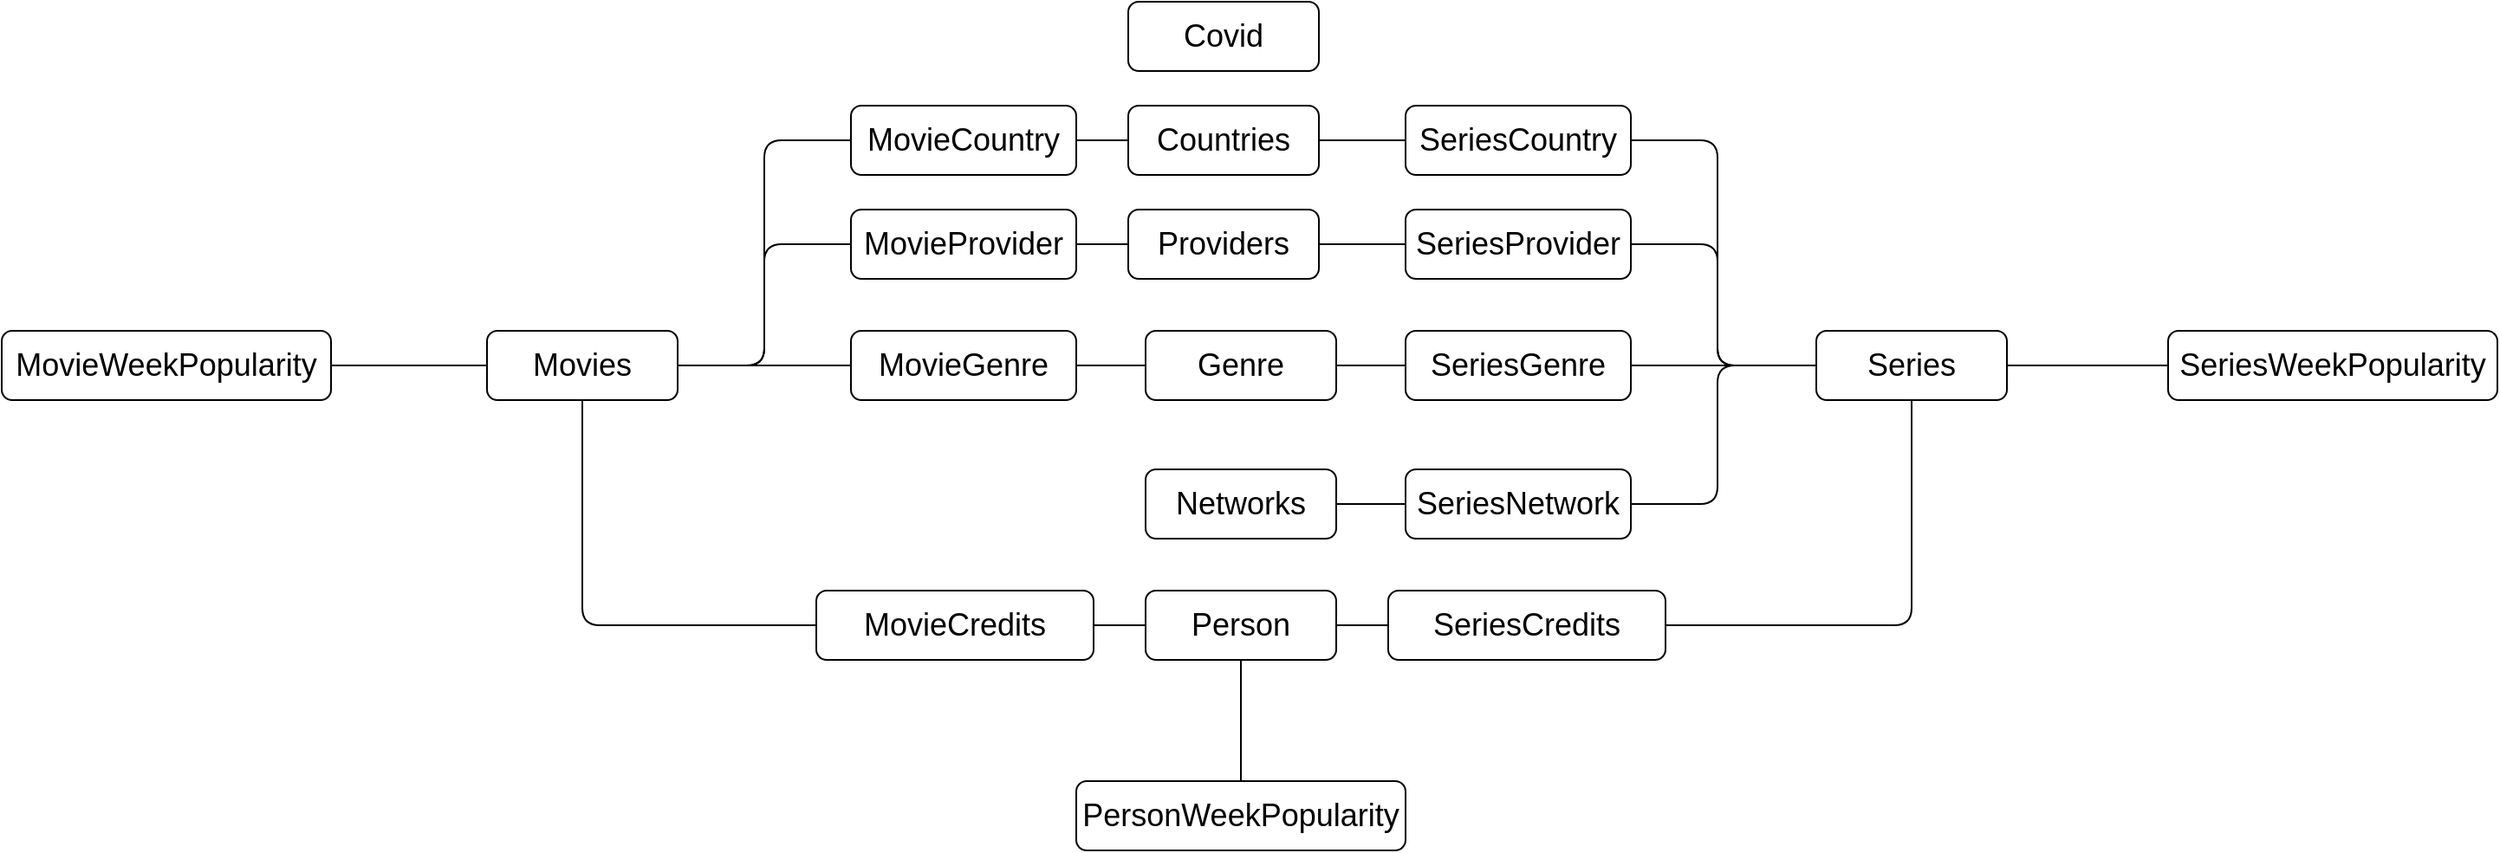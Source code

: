 <mxfile version="14.5.1" type="device"><diagram id="tqU1XhsgDGI8H137yu5I" name="Seite-1"><mxGraphModel dx="1913" dy="806" grid="1" gridSize="10" guides="1" tooltips="1" connect="1" arrows="1" fold="1" page="1" pageScale="1" pageWidth="827" pageHeight="1169" math="0" shadow="0"><root><mxCell id="0"/><mxCell id="1" parent="0"/><mxCell id="TVhVvaBk8heQN5dg0YHM-1" value="&lt;font style=&quot;font-size: 18px&quot;&gt;Covid&lt;/font&gt;" style="rounded=1;whiteSpace=wrap;html=1;" vertex="1" parent="1"><mxGeometry x="430" y="80" width="110" height="40" as="geometry"/></mxCell><mxCell id="TVhVvaBk8heQN5dg0YHM-2" value="&lt;font style=&quot;font-size: 18px&quot;&gt;Countries&lt;/font&gt;" style="rounded=1;whiteSpace=wrap;html=1;" vertex="1" parent="1"><mxGeometry x="430" y="140" width="110" height="40" as="geometry"/></mxCell><mxCell id="TVhVvaBk8heQN5dg0YHM-3" value="&lt;font style=&quot;font-size: 18px&quot;&gt;Networks&lt;/font&gt;" style="rounded=1;whiteSpace=wrap;html=1;" vertex="1" parent="1"><mxGeometry x="440" y="350" width="110" height="40" as="geometry"/></mxCell><mxCell id="TVhVvaBk8heQN5dg0YHM-4" value="&lt;font style=&quot;font-size: 18px&quot;&gt;Providers&lt;/font&gt;" style="rounded=1;whiteSpace=wrap;html=1;" vertex="1" parent="1"><mxGeometry x="430" y="200" width="110" height="40" as="geometry"/></mxCell><mxCell id="TVhVvaBk8heQN5dg0YHM-5" value="&lt;font style=&quot;font-size: 18px&quot;&gt;Movies&lt;/font&gt;" style="rounded=1;whiteSpace=wrap;html=1;" vertex="1" parent="1"><mxGeometry x="60" y="270" width="110" height="40" as="geometry"/></mxCell><mxCell id="TVhVvaBk8heQN5dg0YHM-6" value="" style="endArrow=none;html=1;exitX=1;exitY=0.5;exitDx=0;exitDy=0;entryX=0;entryY=0.5;entryDx=0;entryDy=0;" edge="1" parent="1" source="TVhVvaBk8heQN5dg0YHM-5" target="TVhVvaBk8heQN5dg0YHM-7"><mxGeometry width="50" height="50" relative="1" as="geometry"><mxPoint x="310" y="380" as="sourcePoint"/><mxPoint x="330" y="220" as="targetPoint"/><Array as="points"><mxPoint x="220" y="290"/><mxPoint x="220" y="160"/></Array></mxGeometry></mxCell><mxCell id="TVhVvaBk8heQN5dg0YHM-7" value="&lt;font style=&quot;font-size: 18px&quot;&gt;MovieCountry&lt;/font&gt;" style="rounded=1;whiteSpace=wrap;html=1;" vertex="1" parent="1"><mxGeometry x="270" y="140" width="130" height="40" as="geometry"/></mxCell><mxCell id="TVhVvaBk8heQN5dg0YHM-8" value="" style="endArrow=none;html=1;entryX=1;entryY=0.5;entryDx=0;entryDy=0;exitX=0;exitY=0.5;exitDx=0;exitDy=0;" edge="1" parent="1" source="TVhVvaBk8heQN5dg0YHM-2" target="TVhVvaBk8heQN5dg0YHM-7"><mxGeometry width="50" height="50" relative="1" as="geometry"><mxPoint x="370" y="270" as="sourcePoint"/><mxPoint x="420" y="220" as="targetPoint"/></mxGeometry></mxCell><mxCell id="TVhVvaBk8heQN5dg0YHM-9" value="&lt;font style=&quot;font-size: 18px&quot;&gt;MovieProvider&lt;/font&gt;" style="rounded=1;whiteSpace=wrap;html=1;" vertex="1" parent="1"><mxGeometry x="270" y="200" width="130" height="40" as="geometry"/></mxCell><mxCell id="TVhVvaBk8heQN5dg0YHM-10" value="" style="endArrow=none;html=1;exitX=1;exitY=0.5;exitDx=0;exitDy=0;entryX=0;entryY=0.5;entryDx=0;entryDy=0;" edge="1" parent="1" source="TVhVvaBk8heQN5dg0YHM-5" target="TVhVvaBk8heQN5dg0YHM-9"><mxGeometry width="50" height="50" relative="1" as="geometry"><mxPoint x="210" y="340" as="sourcePoint"/><mxPoint x="260" y="290" as="targetPoint"/><Array as="points"><mxPoint x="220" y="290"/><mxPoint x="220" y="220"/></Array></mxGeometry></mxCell><mxCell id="TVhVvaBk8heQN5dg0YHM-11" value="" style="endArrow=none;html=1;entryX=1;entryY=0.5;entryDx=0;entryDy=0;exitX=0;exitY=0.5;exitDx=0;exitDy=0;" edge="1" parent="1" source="TVhVvaBk8heQN5dg0YHM-4" target="TVhVvaBk8heQN5dg0YHM-9"><mxGeometry width="50" height="50" relative="1" as="geometry"><mxPoint x="440" y="170" as="sourcePoint"/><mxPoint x="410" y="170" as="targetPoint"/></mxGeometry></mxCell><mxCell id="TVhVvaBk8heQN5dg0YHM-12" value="&lt;font style=&quot;font-size: 18px&quot;&gt;Genre&lt;/font&gt;" style="rounded=1;whiteSpace=wrap;html=1;" vertex="1" parent="1"><mxGeometry x="440" y="270" width="110" height="40" as="geometry"/></mxCell><mxCell id="TVhVvaBk8heQN5dg0YHM-13" value="&lt;font style=&quot;font-size: 18px&quot;&gt;MovieGenre&lt;/font&gt;" style="rounded=1;whiteSpace=wrap;html=1;" vertex="1" parent="1"><mxGeometry x="270" y="270" width="130" height="40" as="geometry"/></mxCell><mxCell id="TVhVvaBk8heQN5dg0YHM-14" value="" style="endArrow=none;html=1;exitX=1;exitY=0.5;exitDx=0;exitDy=0;entryX=0;entryY=0.5;entryDx=0;entryDy=0;" edge="1" parent="1" source="TVhVvaBk8heQN5dg0YHM-5" target="TVhVvaBk8heQN5dg0YHM-13"><mxGeometry width="50" height="50" relative="1" as="geometry"><mxPoint x="200" y="400" as="sourcePoint"/><mxPoint x="250" y="350" as="targetPoint"/></mxGeometry></mxCell><mxCell id="TVhVvaBk8heQN5dg0YHM-15" value="" style="endArrow=none;html=1;entryX=1;entryY=0.5;entryDx=0;entryDy=0;exitX=0;exitY=0.5;exitDx=0;exitDy=0;" edge="1" parent="1" source="TVhVvaBk8heQN5dg0YHM-12" target="TVhVvaBk8heQN5dg0YHM-13"><mxGeometry width="50" height="50" relative="1" as="geometry"><mxPoint x="440" y="230" as="sourcePoint"/><mxPoint x="410" y="230" as="targetPoint"/></mxGeometry></mxCell><mxCell id="TVhVvaBk8heQN5dg0YHM-16" value="&lt;font style=&quot;font-size: 18px&quot;&gt;MovieWeekPopularity&lt;/font&gt;" style="rounded=1;whiteSpace=wrap;html=1;" vertex="1" parent="1"><mxGeometry x="-220" y="270" width="190" height="40" as="geometry"/></mxCell><mxCell id="TVhVvaBk8heQN5dg0YHM-17" value="" style="endArrow=none;html=1;exitX=1;exitY=0.5;exitDx=0;exitDy=0;entryX=0;entryY=0.5;entryDx=0;entryDy=0;" edge="1" parent="1" source="TVhVvaBk8heQN5dg0YHM-16" target="TVhVvaBk8heQN5dg0YHM-5"><mxGeometry width="50" height="50" relative="1" as="geometry"><mxPoint x="120" y="380" as="sourcePoint"/><mxPoint x="170" y="330" as="targetPoint"/></mxGeometry></mxCell><mxCell id="TVhVvaBk8heQN5dg0YHM-18" value="&lt;font style=&quot;font-size: 18px&quot;&gt;Series&lt;/font&gt;" style="rounded=1;whiteSpace=wrap;html=1;" vertex="1" parent="1"><mxGeometry x="827" y="270" width="110" height="40" as="geometry"/></mxCell><mxCell id="TVhVvaBk8heQN5dg0YHM-19" value="&lt;font style=&quot;font-size: 18px&quot;&gt;SeriesGenre&lt;/font&gt;" style="rounded=1;whiteSpace=wrap;html=1;" vertex="1" parent="1"><mxGeometry x="590" y="270" width="130" height="40" as="geometry"/></mxCell><mxCell id="TVhVvaBk8heQN5dg0YHM-20" value="" style="endArrow=none;html=1;exitX=1;exitY=0.5;exitDx=0;exitDy=0;entryX=0;entryY=0.5;entryDx=0;entryDy=0;" edge="1" parent="1" source="TVhVvaBk8heQN5dg0YHM-12" target="TVhVvaBk8heQN5dg0YHM-19"><mxGeometry width="50" height="50" relative="1" as="geometry"><mxPoint x="480" y="430" as="sourcePoint"/><mxPoint x="530" y="380" as="targetPoint"/></mxGeometry></mxCell><mxCell id="TVhVvaBk8heQN5dg0YHM-21" value="" style="endArrow=none;html=1;exitX=0;exitY=0.5;exitDx=0;exitDy=0;entryX=1;entryY=0.5;entryDx=0;entryDy=0;" edge="1" parent="1" source="TVhVvaBk8heQN5dg0YHM-18" target="TVhVvaBk8heQN5dg0YHM-19"><mxGeometry width="50" height="50" relative="1" as="geometry"><mxPoint x="560" y="300" as="sourcePoint"/><mxPoint x="600" y="300" as="targetPoint"/></mxGeometry></mxCell><mxCell id="TVhVvaBk8heQN5dg0YHM-22" value="&lt;font style=&quot;font-size: 18px&quot;&gt;SeriesCountry&lt;/font&gt;" style="rounded=1;whiteSpace=wrap;html=1;" vertex="1" parent="1"><mxGeometry x="590" y="140" width="130" height="40" as="geometry"/></mxCell><mxCell id="TVhVvaBk8heQN5dg0YHM-23" value="" style="endArrow=none;html=1;entryX=0;entryY=0.5;entryDx=0;entryDy=0;exitX=1;exitY=0.5;exitDx=0;exitDy=0;" edge="1" parent="1" source="TVhVvaBk8heQN5dg0YHM-2" target="TVhVvaBk8heQN5dg0YHM-22"><mxGeometry width="50" height="50" relative="1" as="geometry"><mxPoint x="480" y="430" as="sourcePoint"/><mxPoint x="530" y="380" as="targetPoint"/></mxGeometry></mxCell><mxCell id="TVhVvaBk8heQN5dg0YHM-24" value="" style="endArrow=none;html=1;entryX=1;entryY=0.5;entryDx=0;entryDy=0;exitX=0;exitY=0.5;exitDx=0;exitDy=0;" edge="1" parent="1" source="TVhVvaBk8heQN5dg0YHM-18" target="TVhVvaBk8heQN5dg0YHM-22"><mxGeometry width="50" height="50" relative="1" as="geometry"><mxPoint x="550" y="170" as="sourcePoint"/><mxPoint x="600" y="170" as="targetPoint"/><Array as="points"><mxPoint x="770" y="290"/><mxPoint x="770" y="160"/></Array></mxGeometry></mxCell><mxCell id="TVhVvaBk8heQN5dg0YHM-25" value="&lt;font style=&quot;font-size: 18px&quot;&gt;SeriesNetwork&lt;/font&gt;" style="rounded=1;whiteSpace=wrap;html=1;" vertex="1" parent="1"><mxGeometry x="590" y="350" width="130" height="40" as="geometry"/></mxCell><mxCell id="TVhVvaBk8heQN5dg0YHM-26" value="" style="endArrow=none;html=1;exitX=1;exitY=0.5;exitDx=0;exitDy=0;entryX=0;entryY=0.5;entryDx=0;entryDy=0;" edge="1" parent="1" source="TVhVvaBk8heQN5dg0YHM-3" target="TVhVvaBk8heQN5dg0YHM-25"><mxGeometry width="50" height="50" relative="1" as="geometry"><mxPoint x="560" y="300" as="sourcePoint"/><mxPoint x="600" y="300" as="targetPoint"/></mxGeometry></mxCell><mxCell id="TVhVvaBk8heQN5dg0YHM-27" value="" style="endArrow=none;html=1;exitX=0;exitY=0.5;exitDx=0;exitDy=0;entryX=1;entryY=0.5;entryDx=0;entryDy=0;" edge="1" parent="1" source="TVhVvaBk8heQN5dg0YHM-18" target="TVhVvaBk8heQN5dg0YHM-25"><mxGeometry width="50" height="50" relative="1" as="geometry"><mxPoint x="560" y="380" as="sourcePoint"/><mxPoint x="600" y="380" as="targetPoint"/><Array as="points"><mxPoint x="770" y="290"/><mxPoint x="770" y="370"/></Array></mxGeometry></mxCell><mxCell id="TVhVvaBk8heQN5dg0YHM-28" value="&lt;font style=&quot;font-size: 18px&quot;&gt;SeriesProvider&lt;/font&gt;" style="rounded=1;whiteSpace=wrap;html=1;" vertex="1" parent="1"><mxGeometry x="590" y="200" width="130" height="40" as="geometry"/></mxCell><mxCell id="TVhVvaBk8heQN5dg0YHM-29" value="" style="endArrow=none;html=1;entryX=0;entryY=0.5;entryDx=0;entryDy=0;exitX=1;exitY=0.5;exitDx=0;exitDy=0;" edge="1" parent="1" source="TVhVvaBk8heQN5dg0YHM-4" target="TVhVvaBk8heQN5dg0YHM-28"><mxGeometry width="50" height="50" relative="1" as="geometry"><mxPoint x="550" y="170" as="sourcePoint"/><mxPoint x="600" y="170" as="targetPoint"/></mxGeometry></mxCell><mxCell id="TVhVvaBk8heQN5dg0YHM-30" value="" style="endArrow=none;html=1;entryX=0;entryY=0.5;entryDx=0;entryDy=0;exitX=1;exitY=0.5;exitDx=0;exitDy=0;" edge="1" parent="1" source="TVhVvaBk8heQN5dg0YHM-28" target="TVhVvaBk8heQN5dg0YHM-18"><mxGeometry width="50" height="50" relative="1" as="geometry"><mxPoint x="550" y="230" as="sourcePoint"/><mxPoint x="600" y="230" as="targetPoint"/><Array as="points"><mxPoint x="770" y="220"/><mxPoint x="770" y="290"/></Array></mxGeometry></mxCell><mxCell id="TVhVvaBk8heQN5dg0YHM-31" value="&lt;font style=&quot;font-size: 18px&quot;&gt;SeriesWeekPopularity&lt;/font&gt;" style="rounded=1;whiteSpace=wrap;html=1;" vertex="1" parent="1"><mxGeometry x="1030" y="270" width="190" height="40" as="geometry"/></mxCell><mxCell id="TVhVvaBk8heQN5dg0YHM-32" value="" style="endArrow=none;html=1;exitX=0;exitY=0.5;exitDx=0;exitDy=0;entryX=1;entryY=0.5;entryDx=0;entryDy=0;" edge="1" parent="1" source="TVhVvaBk8heQN5dg0YHM-31" target="TVhVvaBk8heQN5dg0YHM-18"><mxGeometry width="50" height="50" relative="1" as="geometry"><mxPoint x="887" y="380" as="sourcePoint"/><mxPoint x="882" y="340" as="targetPoint"/></mxGeometry></mxCell><mxCell id="TVhVvaBk8heQN5dg0YHM-33" value="&lt;font style=&quot;font-size: 18px&quot;&gt;Person&lt;/font&gt;" style="rounded=1;whiteSpace=wrap;html=1;" vertex="1" parent="1"><mxGeometry x="440" y="420" width="110" height="40" as="geometry"/></mxCell><mxCell id="TVhVvaBk8heQN5dg0YHM-34" value="&lt;font style=&quot;font-size: 18px&quot;&gt;PersonWeekPopularity&lt;/font&gt;" style="rounded=1;whiteSpace=wrap;html=1;" vertex="1" parent="1"><mxGeometry x="400" y="530" width="190" height="40" as="geometry"/></mxCell><mxCell id="TVhVvaBk8heQN5dg0YHM-35" value="" style="endArrow=none;html=1;exitX=0.5;exitY=0;exitDx=0;exitDy=0;entryX=0.5;entryY=1;entryDx=0;entryDy=0;" edge="1" parent="1" source="TVhVvaBk8heQN5dg0YHM-34" target="TVhVvaBk8heQN5dg0YHM-33"><mxGeometry width="50" height="50" relative="1" as="geometry"><mxPoint x="125" y="410" as="sourcePoint"/><mxPoint x="125" y="320" as="targetPoint"/></mxGeometry></mxCell><mxCell id="TVhVvaBk8heQN5dg0YHM-36" value="&lt;font style=&quot;font-size: 18px&quot;&gt;MovieCredits&lt;/font&gt;" style="rounded=1;whiteSpace=wrap;html=1;" vertex="1" parent="1"><mxGeometry x="250" y="420" width="160" height="40" as="geometry"/></mxCell><mxCell id="TVhVvaBk8heQN5dg0YHM-37" value="" style="endArrow=none;html=1;entryX=0.5;entryY=1;entryDx=0;entryDy=0;exitX=0;exitY=0.5;exitDx=0;exitDy=0;" edge="1" parent="1" source="TVhVvaBk8heQN5dg0YHM-36" target="TVhVvaBk8heQN5dg0YHM-5"><mxGeometry width="50" height="50" relative="1" as="geometry"><mxPoint x="110" y="450" as="sourcePoint"/><mxPoint x="160" y="400" as="targetPoint"/><Array as="points"><mxPoint x="115" y="440"/></Array></mxGeometry></mxCell><mxCell id="TVhVvaBk8heQN5dg0YHM-38" value="" style="endArrow=none;html=1;exitX=1;exitY=0.5;exitDx=0;exitDy=0;entryX=0;entryY=0.5;entryDx=0;entryDy=0;" edge="1" parent="1" source="TVhVvaBk8heQN5dg0YHM-36" target="TVhVvaBk8heQN5dg0YHM-33"><mxGeometry width="50" height="50" relative="1" as="geometry"><mxPoint x="400" y="420" as="sourcePoint"/><mxPoint x="450" y="370" as="targetPoint"/></mxGeometry></mxCell><mxCell id="TVhVvaBk8heQN5dg0YHM-39" value="&lt;font style=&quot;font-size: 18px&quot;&gt;SeriesCredits&lt;/font&gt;" style="rounded=1;whiteSpace=wrap;html=1;" vertex="1" parent="1"><mxGeometry x="580" y="420" width="160" height="40" as="geometry"/></mxCell><mxCell id="TVhVvaBk8heQN5dg0YHM-40" value="" style="endArrow=none;html=1;exitX=0;exitY=0.5;exitDx=0;exitDy=0;entryX=1;entryY=0.5;entryDx=0;entryDy=0;" edge="1" parent="1" source="TVhVvaBk8heQN5dg0YHM-39" target="TVhVvaBk8heQN5dg0YHM-33"><mxGeometry width="50" height="50" relative="1" as="geometry"><mxPoint x="420" y="450" as="sourcePoint"/><mxPoint x="450" y="450" as="targetPoint"/></mxGeometry></mxCell><mxCell id="TVhVvaBk8heQN5dg0YHM-41" value="" style="endArrow=none;html=1;exitX=0.5;exitY=1;exitDx=0;exitDy=0;entryX=1;entryY=0.5;entryDx=0;entryDy=0;" edge="1" parent="1" source="TVhVvaBk8heQN5dg0YHM-18" target="TVhVvaBk8heQN5dg0YHM-39"><mxGeometry width="50" height="50" relative="1" as="geometry"><mxPoint x="590" y="450" as="sourcePoint"/><mxPoint x="560" y="450" as="targetPoint"/><Array as="points"><mxPoint x="882" y="440"/></Array></mxGeometry></mxCell></root></mxGraphModel></diagram></mxfile>